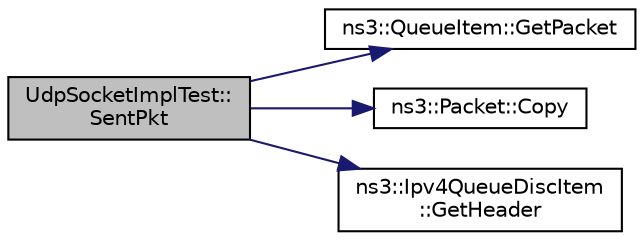 digraph "UdpSocketImplTest::SentPkt"
{
  edge [fontname="Helvetica",fontsize="10",labelfontname="Helvetica",labelfontsize="10"];
  node [fontname="Helvetica",fontsize="10",shape=record];
  rankdir="LR";
  Node1 [label="UdpSocketImplTest::\lSentPkt",height=0.2,width=0.4,color="black", fillcolor="grey75", style="filled", fontcolor="black"];
  Node1 -> Node2 [color="midnightblue",fontsize="10",style="solid"];
  Node2 [label="ns3::QueueItem::GetPacket",height=0.2,width=0.4,color="black", fillcolor="white", style="filled",URL="$de/d7b/classns3_1_1QueueItem.html#aa8c2a59b1600fa2cee783867704f9cce"];
  Node1 -> Node3 [color="midnightblue",fontsize="10",style="solid"];
  Node3 [label="ns3::Packet::Copy",height=0.2,width=0.4,color="black", fillcolor="white", style="filled",URL="$dd/d7a/classns3_1_1Packet.html#a5d5c70802a5f77fc5f0001e0cfc1898b",tooltip="performs a COW copy of the packet. "];
  Node1 -> Node4 [color="midnightblue",fontsize="10",style="solid"];
  Node4 [label="ns3::Ipv4QueueDiscItem\l::GetHeader",height=0.2,width=0.4,color="black", fillcolor="white", style="filled",URL="$dc/d65/classns3_1_1Ipv4QueueDiscItem.html#a147949043a9565477f7526d17a58e8d6"];
}
